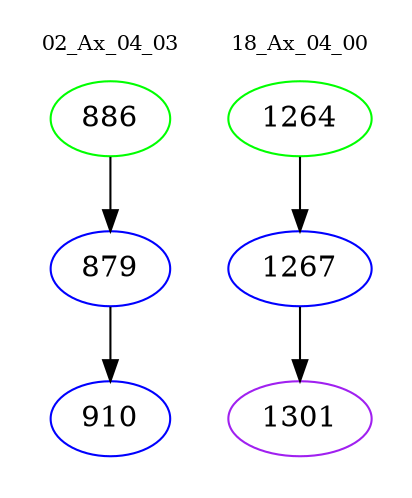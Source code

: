 digraph{
subgraph cluster_0 {
color = white
label = "02_Ax_04_03";
fontsize=10;
T0_886 [label="886", color="green"]
T0_886 -> T0_879 [color="black"]
T0_879 [label="879", color="blue"]
T0_879 -> T0_910 [color="black"]
T0_910 [label="910", color="blue"]
}
subgraph cluster_1 {
color = white
label = "18_Ax_04_00";
fontsize=10;
T1_1264 [label="1264", color="green"]
T1_1264 -> T1_1267 [color="black"]
T1_1267 [label="1267", color="blue"]
T1_1267 -> T1_1301 [color="black"]
T1_1301 [label="1301", color="purple"]
}
}
